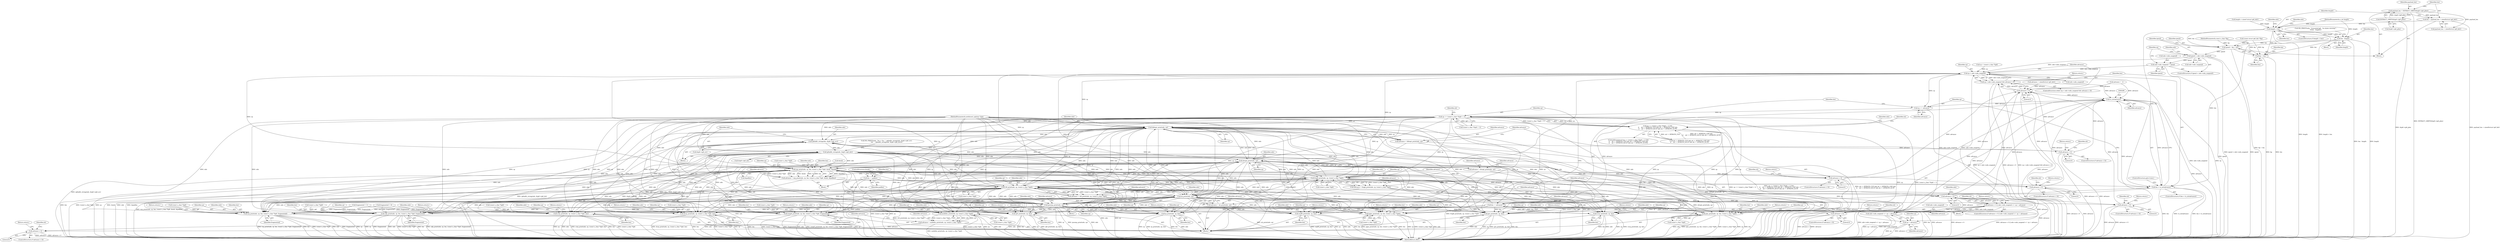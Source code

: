 digraph "0_tcpdump_66df248b49095c261138b5a5e34d341a6bf9ac7f@API" {
"1000173" [label="(Call,len = payload_len + sizeof(struct ip6_hdr))"];
"1000166" [label="(Call,payload_len = EXTRACT_16BITS(&ip6->ip6_plen))"];
"1000168" [label="(Call,EXTRACT_16BITS(&ip6->ip6_plen))"];
"1000180" [label="(Call,length < len)"];
"1000188" [label="(Call,len - length)"];
"1000254" [label="(Call,ipend = bp + len)"];
"1000260" [label="(Call,ipend < ndo->ndo_snapend)"];
"1000265" [label="(Call,ndo->ndo_snapend = ipend)"];
"1000286" [label="(Call,cp < ndo->ndo_snapend)"];
"1000285" [label="(Call,cp < ndo->ndo_snapend && advance > 0)"];
"1000302" [label="(Call,cp += advance)"];
"1000310" [label="(Call,cp == (const u_char *)(ip6 + 1))"];
"1000309" [label="(Call,cp == (const u_char *)(ip6 + 1) &&\n\t\t    nh != IPPROTO_TCP && nh != IPPROTO_UDP &&\n\t\t    nh != IPPROTO_DCCP && nh != IPPROTO_SCTP)"];
"1000357" [label="(Call,hbhopt_print(ndo, cp))"];
"1000339" [label="(Call,ip6addr_string(ndo, &ip6->ip6_src))"];
"1000345" [label="(Call,ip6addr_string(ndo, &ip6->ip6_dst))"];
"1000373" [label="(Call,dstopt_print(ndo, cp))"];
"1000371" [label="(Call,advance = dstopt_print(ndo, cp))"];
"1000377" [label="(Call,advance < 0)"];
"1000291" [label="(Call,advance > 0)"];
"1000298" [label="(Call,(u_int)advance)"];
"1000296" [label="(Call,len < (u_int)advance)"];
"1000305" [label="(Call,len -= advance)"];
"1000459" [label="(Call,sctp_print(ndo, cp, (const u_char *)ip6, len))"];
"1000468" [label="(Call,dccp_print(ndo, cp, (const u_char *)ip6, len))"];
"1000477" [label="(Call,tcp_print(ndo, cp, len, (const u_char *)ip6, fragmented))"];
"1000487" [label="(Call,udp_print(ndo, cp, len, (const u_char *)ip6, fragmented))"];
"1000497" [label="(Call,icmp6_print(ndo, cp, len, (const u_char *)ip6, fragmented))"];
"1000528" [label="(Call,esp_print(ndo, cp, len, (const u_char *)ip6, &enh, &padlen))"];
"1000389" [label="(Call,frag6_print(ndo, cp, (const u_char *)ip6))"];
"1000387" [label="(Call,advance = frag6_print(ndo, cp, (const u_char *)ip6))"];
"1000397" [label="(Call,advance < 0)"];
"1000396" [label="(Call,advance < 0 || ndo->ndo_snapend <= cp + advance)"];
"1000400" [label="(Call,ndo->ndo_snapend <= cp + advance)"];
"1000404" [label="(Call,cp + advance)"];
"1000420" [label="(Call,mobility_print(ndo, cp, (const u_char *)ip6))"];
"1000418" [label="(Call,advance = mobility_print(ndo, cp, (const u_char *)ip6))"];
"1000427" [label="(Call,advance < 0)"];
"1000442" [label="(Call,rt6_print(ndo, cp, (const u_char *)ip6))"];
"1000440" [label="(Call,advance = rt6_print(ndo, cp, (const u_char *)ip6))"];
"1000449" [label="(Call,advance < 0)"];
"1000509" [label="(Call,ah_print(ndo, cp))"];
"1000507" [label="(Call,advance = ah_print(ndo, cp))"];
"1000513" [label="(Call,advance < 0)"];
"1000555" [label="(Call,ipcomp_print(ndo, cp))"];
"1000564" [label="(Call,pim_print(ndo, cp, len, (const u_char *)ip6))"];
"1000573" [label="(Call,ospf6_print(ndo, cp, len))"];
"1000579" [label="(Call,ip6_print(ndo, cp, len))"];
"1000585" [label="(Call,ip_print(ndo, cp, len))"];
"1000591" [label="(Call,pgm_print(ndo, cp, len, (const u_char *)ip6))"];
"1000600" [label="(Call,gre_print(ndo, cp, len))"];
"1000606" [label="(Call,rsvp_print(ndo, cp, len))"];
"1000526" [label="(Call,advance = esp_print(ndo, cp, len, (const u_char *)ip6, &enh, &padlen))"];
"1000540" [label="(Call,advance < 0)"];
"1000549" [label="(Call,len -= padlen)"];
"1000355" [label="(Call,advance = hbhopt_print(ndo, cp))"];
"1000361" [label="(Call,advance < 0)"];
"1000256" [label="(Call,bp + len)"];
"1000376" [label="(ControlStructure,if (advance < 0))"];
"1000574" [label="(Identifier,ndo)"];
"1000474" [label="(Identifier,len)"];
"1000118" [label="(Call,fragmented = 0)"];
"1000527" [label="(Identifier,advance)"];
"1000362" [label="(Identifier,advance)"];
"1000429" [label="(Literal,0)"];
"1000182" [label="(Identifier,len)"];
"1000402" [label="(Identifier,ndo)"];
"1000575" [label="(Identifier,cp)"];
"1000186" [label="(Block,)"];
"1000444" [label="(Identifier,cp)"];
"1000598" [label="(Return,return;)"];
"1000568" [label="(Call,(const u_char *)ip6)"];
"1000556" [label="(Identifier,ndo)"];
"1000539" [label="(ControlStructure,if (advance < 0))"];
"1000478" [label="(Identifier,ndo)"];
"1000168" [label="(Call,EXTRACT_16BITS(&ip6->ip6_plen))"];
"1000295" [label="(ControlStructure,if (len < (u_int)advance))"];
"1000441" [label="(Identifier,advance)"];
"1000338" [label="(Block,)"];
"1000287" [label="(Identifier,cp)"];
"1000395" [label="(ControlStructure,if (advance < 0 || ndo->ndo_snapend <= cp + advance))"];
"1000190" [label="(Identifier,length)"];
"1000581" [label="(Identifier,cp)"];
"1000288" [label="(Call,ndo->ndo_snapend)"];
"1000555" [label="(Call,ipcomp_print(ndo, cp))"];
"1000173" [label="(Call,len = payload_len + sizeof(struct ip6_hdr))"];
"1000532" [label="(Call,(const u_char *)ip6)"];
"1000594" [label="(Identifier,len)"];
"1000269" [label="(Identifier,ipend)"];
"1000449" [label="(Call,advance < 0)"];
"1000345" [label="(Call,ip6addr_string(ndo, &ip6->ip6_dst))"];
"1000267" [label="(Identifier,ndo)"];
"1000443" [label="(Identifier,ndo)"];
"1000586" [label="(Identifier,ndo)"];
"1000592" [label="(Identifier,ndo)"];
"1000545" [label="(Identifier,nh)"];
"1000175" [label="(Call,payload_len + sizeof(struct ip6_hdr))"];
"1000571" [label="(Return,return;)"];
"1000445" [label="(Call,(const u_char *)ip6)"];
"1000355" [label="(Call,advance = hbhopt_print(ndo, cp))"];
"1000469" [label="(Identifier,ndo)"];
"1000488" [label="(Identifier,ndo)"];
"1000588" [label="(Identifier,len)"];
"1000585" [label="(Call,ip_print(ndo, cp, len))"];
"1000513" [label="(Call,advance < 0)"];
"1000363" [label="(Literal,0)"];
"1000301" [label="(ControlStructure,goto trunc;)"];
"1000528" [label="(Call,esp_print(ndo, cp, len, (const u_char *)ip6, &enh, &padlen))"];
"1000602" [label="(Identifier,cp)"];
"1000494" [label="(Identifier,fragmented)"];
"1000504" [label="(Identifier,fragmented)"];
"1000451" [label="(Literal,0)"];
"1000454" [label="(Identifier,nh)"];
"1000440" [label="(Call,advance = rt6_print(ndo, cp, (const u_char *)ip6))"];
"1000468" [label="(Call,dccp_print(ndo, cp, (const u_char *)ip6, len))"];
"1000404" [label="(Call,cp + advance)"];
"1000487" [label="(Call,udp_print(ndo, cp, len, (const u_char *)ip6, fragmented))"];
"1000390" [label="(Identifier,ndo)"];
"1000399" [label="(Literal,0)"];
"1000466" [label="(Return,return;)"];
"1000375" [label="(Identifier,cp)"];
"1000259" [label="(ControlStructure,if (ipend < ndo->ndo_snapend))"];
"1000266" [label="(Call,ndo->ndo_snapend)"];
"1000392" [label="(Call,(const u_char *)ip6)"];
"1000537" [label="(Call,&padlen)"];
"1000500" [label="(Identifier,len)"];
"1000306" [label="(Identifier,len)"];
"1000507" [label="(Call,advance = ah_print(ndo, cp))"];
"1000382" [label="(Identifier,nh)"];
"1000480" [label="(Identifier,len)"];
"1000305" [label="(Call,len -= advance)"];
"1000412" [label="(Call,fragmented = 1)"];
"1000347" [label="(Call,&ip6->ip6_dst)"];
"1000407" [label="(Return,return;)"];
"1000554" [label="(Block,)"];
"1000310" [label="(Call,cp == (const u_char *)(ip6 + 1))"];
"1000559" [label="(Identifier,advance)"];
"1000577" [label="(Return,return;)"];
"1000169" [label="(Call,&ip6->ip6_plen)"];
"1000549" [label="(Call,len -= padlen)"];
"1000510" [label="(Identifier,ndo)"];
"1000470" [label="(Identifier,cp)"];
"1000373" [label="(Call,dstopt_print(ndo, cp))"];
"1000356" [label="(Identifier,advance)"];
"1000485" [label="(Return,return;)"];
"1000501" [label="(Call,(const u_char *)ip6)"];
"1000606" [label="(Call,rsvp_print(ndo, cp, len))"];
"1000371" [label="(Call,advance = dstopt_print(ndo, cp))"];
"1000505" [label="(Return,return;)"];
"1000523" [label="(Block,)"];
"1000405" [label="(Identifier,cp)"];
"1000189" [label="(Identifier,len)"];
"1000419" [label="(Identifier,advance)"];
"1000255" [label="(Identifier,ipend)"];
"1000296" [label="(Call,len < (u_int)advance)"];
"1000591" [label="(Call,pgm_print(ndo, cp, len, (const u_char *)ip6))"];
"1000167" [label="(Identifier,payload_len)"];
"1000459" [label="(Call,sctp_print(ndo, cp, (const u_char *)ip6, len))"];
"1000379" [label="(Literal,0)"];
"1000462" [label="(Call,(const u_char *)ip6)"];
"1000432" [label="(Identifier,nh)"];
"1000179" [label="(ControlStructure,if (length < len))"];
"1000495" [label="(Return,return;)"];
"1000576" [label="(Identifier,len)"];
"1000583" [label="(Return,return;)"];
"1000609" [label="(Identifier,len)"];
"1000183" [label="(Call,ND_PRINT((ndo, \"truncated-ip6 - %u bytes missing!\",\n\t\t\tlen - length)))"];
"1000309" [label="(Call,cp == (const u_char *)(ip6 + 1) &&\n\t\t    nh != IPPROTO_TCP && nh != IPPROTO_UDP &&\n\t\t    nh != IPPROTO_DCCP && nh != IPPROTO_SCTP)"];
"1000312" [label="(Call,(const u_char *)(ip6 + 1))"];
"1000298" [label="(Call,(u_int)advance)"];
"1000600" [label="(Call,gre_print(ndo, cp, len))"];
"1000460" [label="(Identifier,ndo)"];
"1000582" [label="(Identifier,len)"];
"1000552" [label="(ControlStructure,break;)"];
"1000353" [label="(Block,)"];
"1000610" [label="(Return,return;)"];
"1000396" [label="(Call,advance < 0 || ndo->ndo_snapend <= cp + advance)"];
"1000607" [label="(Identifier,ndo)"];
"1000265" [label="(Call,ndo->ndo_snapend = ipend)"];
"1000302" [label="(Call,cp += advance)"];
"1000418" [label="(Call,advance = mobility_print(ndo, cp, (const u_char *)ip6))"];
"1000421" [label="(Identifier,ndo)"];
"1000627" [label="(Return,return;)"];
"1000409" [label="(Identifier,nh)"];
"1000514" [label="(Identifier,advance)"];
"1000131" [label="(Call,length < sizeof (struct ip6_hdr))"];
"1000551" [label="(Identifier,padlen)"];
"1000580" [label="(Identifier,ndo)"];
"1000442" [label="(Call,rt6_print(ndo, cp, (const u_char *)ip6))"];
"1000271" [label="(Identifier,cp)"];
"1000481" [label="(Call,(const u_char *)ip6)"];
"1000185" [label="(Identifier,ndo)"];
"1000333" [label="(Call,ND_PRINT((ndo, \"%s > %s: \", ip6addr_string(ndo, &ip6->ip6_src),\n\t\t\t\t     ip6addr_string(ndo, &ip6->ip6_dst))))"];
"1000461" [label="(Identifier,cp)"];
"1000262" [label="(Call,ndo->ndo_snapend)"];
"1000387" [label="(Call,advance = frag6_print(ndo, cp, (const u_char *)ip6))"];
"1000430" [label="(Return,return;)"];
"1000603" [label="(Identifier,len)"];
"1000357" [label="(Call,hbhopt_print(ndo, cp))"];
"1000304" [label="(Identifier,advance)"];
"1000374" [label="(Identifier,ndo)"];
"1000401" [label="(Call,ndo->ndo_snapend)"];
"1000422" [label="(Identifier,cp)"];
"1000427" [label="(Call,advance < 0)"];
"1000566" [label="(Identifier,cp)"];
"1000109" [label="(Block,)"];
"1000589" [label="(Return,return;)"];
"1000188" [label="(Call,len - length)"];
"1000270" [label="(Call,cp = (const u_char *)ip6)"];
"1000397" [label="(Call,advance < 0)"];
"1000452" [label="(Return,return;)"];
"1000319" [label="(Identifier,nh)"];
"1000508" [label="(Identifier,advance)"];
"1000428" [label="(Identifier,advance)"];
"1000450" [label="(Identifier,advance)"];
"1000541" [label="(Identifier,advance)"];
"1000180" [label="(Call,length < len)"];
"1000378" [label="(Identifier,advance)"];
"1000257" [label="(Identifier,bp)"];
"1000359" [label="(Identifier,cp)"];
"1000587" [label="(Identifier,cp)"];
"1000423" [label="(Call,(const u_char *)ip6)"];
"1000601" [label="(Identifier,ndo)"];
"1000465" [label="(Identifier,len)"];
"1000389" [label="(Call,frag6_print(ndo, cp, (const u_char *)ip6))"];
"1000516" [label="(Return,return;)"];
"1000535" [label="(Call,&enh)"];
"1000346" [label="(Identifier,ndo)"];
"1000364" [label="(Return,return;)"];
"1000335" [label="(Identifier,ndo)"];
"1000542" [label="(Literal,0)"];
"1000498" [label="(Identifier,ndo)"];
"1000275" [label="(Call,advance = sizeof(struct ip6_hdr))"];
"1000526" [label="(Call,advance = esp_print(ndo, cp, len, (const u_char *)ip6, &enh, &padlen))"];
"1000380" [label="(Return,return;)"];
"1000558" [label="(Call,advance = -1)"];
"1000339" [label="(Call,ip6addr_string(ndo, &ip6->ip6_src))"];
"1000291" [label="(Call,advance > 0)"];
"1000497" [label="(Call,icmp6_print(ndo, cp, len, (const u_char *)ip6, fragmented))"];
"1000388" [label="(Identifier,advance)"];
"1000512" [label="(ControlStructure,if (advance < 0))"];
"1000106" [label="(MethodParameterIn,netdissect_options *ndo)"];
"1000550" [label="(Identifier,len)"];
"1000471" [label="(Call,(const u_char *)ip6)"];
"1000406" [label="(Identifier,advance)"];
"1000633" [label="(MethodReturn,RET)"];
"1000260" [label="(Call,ipend < ndo->ndo_snapend)"];
"1000181" [label="(Identifier,length)"];
"1000475" [label="(Return,return;)"];
"1000595" [label="(Call,(const u_char *)ip6)"];
"1000564" [label="(Call,pim_print(ndo, cp, len, (const u_char *)ip6))"];
"1000256" [label="(Call,bp + len)"];
"1000254" [label="(Call,ipend = bp + len)"];
"1000358" [label="(Identifier,ndo)"];
"1000372" [label="(Identifier,advance)"];
"1000293" [label="(Literal,0)"];
"1000573" [label="(Call,ospf6_print(ndo, cp, len))"];
"1000490" [label="(Identifier,len)"];
"1000303" [label="(Identifier,cp)"];
"1000479" [label="(Identifier,cp)"];
"1000166" [label="(Call,payload_len = EXTRACT_16BITS(&ip6->ip6_plen))"];
"1000567" [label="(Identifier,len)"];
"1000530" [label="(Identifier,cp)"];
"1000484" [label="(Identifier,fragmented)"];
"1000258" [label="(Identifier,len)"];
"1000307" [label="(Identifier,advance)"];
"1000352" [label="(Identifier,nh)"];
"1000529" [label="(Identifier,ndo)"];
"1000398" [label="(Identifier,advance)"];
"1000366" [label="(Identifier,nh)"];
"1000579" [label="(Call,ip6_print(ndo, cp, len))"];
"1000420" [label="(Call,mobility_print(ndo, cp, (const u_char *)ip6))"];
"1000284" [label="(ControlStructure,while (cp < ndo->ndo_snapend && advance > 0))"];
"1000518" [label="(Identifier,nh)"];
"1000124" [label="(Call,(const struct ip6_hdr *)bp)"];
"1000511" [label="(Identifier,cp)"];
"1000193" [label="(Identifier,ndo)"];
"1000174" [label="(Identifier,len)"];
"1000308" [label="(ControlStructure,if (cp == (const u_char *)(ip6 + 1) &&\n\t\t    nh != IPPROTO_TCP && nh != IPPROTO_UDP &&\n\t\t    nh != IPPROTO_DCCP && nh != IPPROTO_SCTP))"];
"1000361" [label="(Call,advance < 0)"];
"1000377" [label="(Call,advance < 0)"];
"1000108" [label="(MethodParameterIn,u_int length)"];
"1000499" [label="(Identifier,cp)"];
"1000491" [label="(Call,(const u_char *)ip6)"];
"1000509" [label="(Call,ah_print(ndo, cp))"];
"1000341" [label="(Call,&ip6->ip6_src)"];
"1000515" [label="(Literal,0)"];
"1000292" [label="(Identifier,advance)"];
"1000340" [label="(Identifier,ndo)"];
"1000531" [label="(Identifier,len)"];
"1000391" [label="(Identifier,cp)"];
"1000557" [label="(Identifier,cp)"];
"1000543" [label="(Return,return;)"];
"1000593" [label="(Identifier,cp)"];
"1000604" [label="(Return,return;)"];
"1000540" [label="(Call,advance < 0)"];
"1000317" [label="(Call,nh != IPPROTO_TCP && nh != IPPROTO_UDP &&\n\t\t    nh != IPPROTO_DCCP && nh != IPPROTO_SCTP)"];
"1000107" [label="(MethodParameterIn,const u_char *bp)"];
"1000261" [label="(Identifier,ipend)"];
"1000286" [label="(Call,cp < ndo->ndo_snapend)"];
"1000565" [label="(Identifier,ndo)"];
"1000360" [label="(ControlStructure,if (advance < 0))"];
"1000285" [label="(Call,cp < ndo->ndo_snapend && advance > 0)"];
"1000300" [label="(Identifier,advance)"];
"1000426" [label="(ControlStructure,if (advance < 0))"];
"1000448" [label="(ControlStructure,if (advance < 0))"];
"1000294" [label="(Block,)"];
"1000477" [label="(Call,tcp_print(ndo, cp, len, (const u_char *)ip6, fragmented))"];
"1000608" [label="(Identifier,cp)"];
"1000311" [label="(Identifier,cp)"];
"1000297" [label="(Identifier,len)"];
"1000489" [label="(Identifier,cp)"];
"1000400" [label="(Call,ndo->ndo_snapend <= cp + advance)"];
"1000173" -> "1000109"  [label="AST: "];
"1000173" -> "1000175"  [label="CFG: "];
"1000174" -> "1000173"  [label="AST: "];
"1000175" -> "1000173"  [label="AST: "];
"1000181" -> "1000173"  [label="CFG: "];
"1000173" -> "1000633"  [label="DDG: payload_len + sizeof(struct ip6_hdr)"];
"1000166" -> "1000173"  [label="DDG: payload_len"];
"1000173" -> "1000180"  [label="DDG: len"];
"1000166" -> "1000109"  [label="AST: "];
"1000166" -> "1000168"  [label="CFG: "];
"1000167" -> "1000166"  [label="AST: "];
"1000168" -> "1000166"  [label="AST: "];
"1000174" -> "1000166"  [label="CFG: "];
"1000166" -> "1000633"  [label="DDG: EXTRACT_16BITS(&ip6->ip6_plen)"];
"1000168" -> "1000166"  [label="DDG: &ip6->ip6_plen"];
"1000166" -> "1000175"  [label="DDG: payload_len"];
"1000168" -> "1000169"  [label="CFG: "];
"1000169" -> "1000168"  [label="AST: "];
"1000168" -> "1000633"  [label="DDG: &ip6->ip6_plen"];
"1000180" -> "1000179"  [label="AST: "];
"1000180" -> "1000182"  [label="CFG: "];
"1000181" -> "1000180"  [label="AST: "];
"1000182" -> "1000180"  [label="AST: "];
"1000185" -> "1000180"  [label="CFG: "];
"1000193" -> "1000180"  [label="CFG: "];
"1000180" -> "1000633"  [label="DDG: length"];
"1000180" -> "1000633"  [label="DDG: length < len"];
"1000131" -> "1000180"  [label="DDG: length"];
"1000108" -> "1000180"  [label="DDG: length"];
"1000180" -> "1000188"  [label="DDG: len"];
"1000180" -> "1000188"  [label="DDG: length"];
"1000180" -> "1000254"  [label="DDG: len"];
"1000180" -> "1000256"  [label="DDG: len"];
"1000180" -> "1000296"  [label="DDG: len"];
"1000188" -> "1000186"  [label="AST: "];
"1000188" -> "1000190"  [label="CFG: "];
"1000189" -> "1000188"  [label="AST: "];
"1000190" -> "1000188"  [label="AST: "];
"1000183" -> "1000188"  [label="CFG: "];
"1000188" -> "1000633"  [label="DDG: len - length"];
"1000188" -> "1000633"  [label="DDG: length"];
"1000108" -> "1000188"  [label="DDG: length"];
"1000188" -> "1000254"  [label="DDG: len"];
"1000188" -> "1000256"  [label="DDG: len"];
"1000188" -> "1000296"  [label="DDG: len"];
"1000254" -> "1000109"  [label="AST: "];
"1000254" -> "1000256"  [label="CFG: "];
"1000255" -> "1000254"  [label="AST: "];
"1000256" -> "1000254"  [label="AST: "];
"1000261" -> "1000254"  [label="CFG: "];
"1000254" -> "1000633"  [label="DDG: bp + len"];
"1000124" -> "1000254"  [label="DDG: bp"];
"1000107" -> "1000254"  [label="DDG: bp"];
"1000254" -> "1000260"  [label="DDG: ipend"];
"1000260" -> "1000259"  [label="AST: "];
"1000260" -> "1000262"  [label="CFG: "];
"1000261" -> "1000260"  [label="AST: "];
"1000262" -> "1000260"  [label="AST: "];
"1000267" -> "1000260"  [label="CFG: "];
"1000271" -> "1000260"  [label="CFG: "];
"1000260" -> "1000633"  [label="DDG: ipend < ndo->ndo_snapend"];
"1000260" -> "1000633"  [label="DDG: ipend"];
"1000260" -> "1000265"  [label="DDG: ipend"];
"1000260" -> "1000286"  [label="DDG: ndo->ndo_snapend"];
"1000265" -> "1000259"  [label="AST: "];
"1000265" -> "1000269"  [label="CFG: "];
"1000266" -> "1000265"  [label="AST: "];
"1000269" -> "1000265"  [label="AST: "];
"1000271" -> "1000265"  [label="CFG: "];
"1000265" -> "1000633"  [label="DDG: ipend"];
"1000265" -> "1000286"  [label="DDG: ndo->ndo_snapend"];
"1000286" -> "1000285"  [label="AST: "];
"1000286" -> "1000288"  [label="CFG: "];
"1000287" -> "1000286"  [label="AST: "];
"1000288" -> "1000286"  [label="AST: "];
"1000292" -> "1000286"  [label="CFG: "];
"1000285" -> "1000286"  [label="CFG: "];
"1000286" -> "1000633"  [label="DDG: cp"];
"1000286" -> "1000633"  [label="DDG: ndo->ndo_snapend"];
"1000286" -> "1000285"  [label="DDG: cp"];
"1000286" -> "1000285"  [label="DDG: ndo->ndo_snapend"];
"1000373" -> "1000286"  [label="DDG: cp"];
"1000555" -> "1000286"  [label="DDG: cp"];
"1000509" -> "1000286"  [label="DDG: cp"];
"1000528" -> "1000286"  [label="DDG: cp"];
"1000389" -> "1000286"  [label="DDG: cp"];
"1000270" -> "1000286"  [label="DDG: cp"];
"1000442" -> "1000286"  [label="DDG: cp"];
"1000357" -> "1000286"  [label="DDG: cp"];
"1000400" -> "1000286"  [label="DDG: ndo->ndo_snapend"];
"1000286" -> "1000302"  [label="DDG: cp"];
"1000286" -> "1000400"  [label="DDG: ndo->ndo_snapend"];
"1000285" -> "1000284"  [label="AST: "];
"1000285" -> "1000291"  [label="CFG: "];
"1000291" -> "1000285"  [label="AST: "];
"1000297" -> "1000285"  [label="CFG: "];
"1000627" -> "1000285"  [label="CFG: "];
"1000285" -> "1000633"  [label="DDG: cp < ndo->ndo_snapend"];
"1000285" -> "1000633"  [label="DDG: advance > 0"];
"1000285" -> "1000633"  [label="DDG: cp < ndo->ndo_snapend && advance > 0"];
"1000291" -> "1000285"  [label="DDG: advance"];
"1000291" -> "1000285"  [label="DDG: 0"];
"1000302" -> "1000294"  [label="AST: "];
"1000302" -> "1000304"  [label="CFG: "];
"1000303" -> "1000302"  [label="AST: "];
"1000304" -> "1000302"  [label="AST: "];
"1000306" -> "1000302"  [label="CFG: "];
"1000298" -> "1000302"  [label="DDG: advance"];
"1000302" -> "1000310"  [label="DDG: cp"];
"1000310" -> "1000309"  [label="AST: "];
"1000310" -> "1000312"  [label="CFG: "];
"1000311" -> "1000310"  [label="AST: "];
"1000312" -> "1000310"  [label="AST: "];
"1000319" -> "1000310"  [label="CFG: "];
"1000309" -> "1000310"  [label="CFG: "];
"1000310" -> "1000633"  [label="DDG: (const u_char *)(ip6 + 1)"];
"1000310" -> "1000633"  [label="DDG: cp"];
"1000310" -> "1000309"  [label="DDG: cp"];
"1000310" -> "1000309"  [label="DDG: (const u_char *)(ip6 + 1)"];
"1000312" -> "1000310"  [label="DDG: ip6 + 1"];
"1000310" -> "1000357"  [label="DDG: cp"];
"1000310" -> "1000373"  [label="DDG: cp"];
"1000310" -> "1000389"  [label="DDG: cp"];
"1000310" -> "1000420"  [label="DDG: cp"];
"1000310" -> "1000442"  [label="DDG: cp"];
"1000310" -> "1000459"  [label="DDG: cp"];
"1000310" -> "1000468"  [label="DDG: cp"];
"1000310" -> "1000477"  [label="DDG: cp"];
"1000310" -> "1000487"  [label="DDG: cp"];
"1000310" -> "1000497"  [label="DDG: cp"];
"1000310" -> "1000509"  [label="DDG: cp"];
"1000310" -> "1000528"  [label="DDG: cp"];
"1000310" -> "1000555"  [label="DDG: cp"];
"1000310" -> "1000564"  [label="DDG: cp"];
"1000310" -> "1000573"  [label="DDG: cp"];
"1000310" -> "1000579"  [label="DDG: cp"];
"1000310" -> "1000585"  [label="DDG: cp"];
"1000310" -> "1000591"  [label="DDG: cp"];
"1000310" -> "1000600"  [label="DDG: cp"];
"1000310" -> "1000606"  [label="DDG: cp"];
"1000309" -> "1000308"  [label="AST: "];
"1000309" -> "1000317"  [label="CFG: "];
"1000317" -> "1000309"  [label="AST: "];
"1000335" -> "1000309"  [label="CFG: "];
"1000352" -> "1000309"  [label="CFG: "];
"1000309" -> "1000633"  [label="DDG: cp == (const u_char *)(ip6 + 1)"];
"1000309" -> "1000633"  [label="DDG: cp == (const u_char *)(ip6 + 1) &&\n\t\t    nh != IPPROTO_TCP && nh != IPPROTO_UDP &&\n\t\t    nh != IPPROTO_DCCP && nh != IPPROTO_SCTP"];
"1000309" -> "1000633"  [label="DDG: nh != IPPROTO_TCP && nh != IPPROTO_UDP &&\n\t\t    nh != IPPROTO_DCCP && nh != IPPROTO_SCTP"];
"1000317" -> "1000309"  [label="DDG: nh != IPPROTO_TCP"];
"1000317" -> "1000309"  [label="DDG: nh != IPPROTO_UDP &&\n\t\t    nh != IPPROTO_DCCP && nh != IPPROTO_SCTP"];
"1000357" -> "1000355"  [label="AST: "];
"1000357" -> "1000359"  [label="CFG: "];
"1000358" -> "1000357"  [label="AST: "];
"1000359" -> "1000357"  [label="AST: "];
"1000355" -> "1000357"  [label="CFG: "];
"1000357" -> "1000633"  [label="DDG: ndo"];
"1000357" -> "1000633"  [label="DDG: cp"];
"1000357" -> "1000339"  [label="DDG: ndo"];
"1000357" -> "1000355"  [label="DDG: ndo"];
"1000357" -> "1000355"  [label="DDG: cp"];
"1000442" -> "1000357"  [label="DDG: ndo"];
"1000555" -> "1000357"  [label="DDG: ndo"];
"1000528" -> "1000357"  [label="DDG: ndo"];
"1000389" -> "1000357"  [label="DDG: ndo"];
"1000373" -> "1000357"  [label="DDG: ndo"];
"1000345" -> "1000357"  [label="DDG: ndo"];
"1000509" -> "1000357"  [label="DDG: ndo"];
"1000106" -> "1000357"  [label="DDG: ndo"];
"1000357" -> "1000373"  [label="DDG: ndo"];
"1000357" -> "1000389"  [label="DDG: ndo"];
"1000357" -> "1000420"  [label="DDG: ndo"];
"1000357" -> "1000442"  [label="DDG: ndo"];
"1000357" -> "1000459"  [label="DDG: ndo"];
"1000357" -> "1000468"  [label="DDG: ndo"];
"1000357" -> "1000477"  [label="DDG: ndo"];
"1000357" -> "1000487"  [label="DDG: ndo"];
"1000357" -> "1000497"  [label="DDG: ndo"];
"1000357" -> "1000509"  [label="DDG: ndo"];
"1000357" -> "1000528"  [label="DDG: ndo"];
"1000357" -> "1000555"  [label="DDG: ndo"];
"1000357" -> "1000564"  [label="DDG: ndo"];
"1000357" -> "1000573"  [label="DDG: ndo"];
"1000357" -> "1000579"  [label="DDG: ndo"];
"1000357" -> "1000585"  [label="DDG: ndo"];
"1000357" -> "1000591"  [label="DDG: ndo"];
"1000357" -> "1000600"  [label="DDG: ndo"];
"1000357" -> "1000606"  [label="DDG: ndo"];
"1000339" -> "1000338"  [label="AST: "];
"1000339" -> "1000341"  [label="CFG: "];
"1000340" -> "1000339"  [label="AST: "];
"1000341" -> "1000339"  [label="AST: "];
"1000346" -> "1000339"  [label="CFG: "];
"1000339" -> "1000633"  [label="DDG: ip6addr_string(ndo, &ip6->ip6_src)"];
"1000339" -> "1000633"  [label="DDG: &ip6->ip6_src"];
"1000442" -> "1000339"  [label="DDG: ndo"];
"1000555" -> "1000339"  [label="DDG: ndo"];
"1000528" -> "1000339"  [label="DDG: ndo"];
"1000389" -> "1000339"  [label="DDG: ndo"];
"1000509" -> "1000339"  [label="DDG: ndo"];
"1000373" -> "1000339"  [label="DDG: ndo"];
"1000106" -> "1000339"  [label="DDG: ndo"];
"1000339" -> "1000345"  [label="DDG: ndo"];
"1000345" -> "1000338"  [label="AST: "];
"1000345" -> "1000347"  [label="CFG: "];
"1000346" -> "1000345"  [label="AST: "];
"1000347" -> "1000345"  [label="AST: "];
"1000333" -> "1000345"  [label="CFG: "];
"1000345" -> "1000633"  [label="DDG: &ip6->ip6_dst"];
"1000345" -> "1000633"  [label="DDG: ndo"];
"1000345" -> "1000633"  [label="DDG: ip6addr_string(ndo, &ip6->ip6_dst)"];
"1000106" -> "1000345"  [label="DDG: ndo"];
"1000345" -> "1000373"  [label="DDG: ndo"];
"1000345" -> "1000389"  [label="DDG: ndo"];
"1000345" -> "1000420"  [label="DDG: ndo"];
"1000345" -> "1000442"  [label="DDG: ndo"];
"1000345" -> "1000459"  [label="DDG: ndo"];
"1000345" -> "1000468"  [label="DDG: ndo"];
"1000345" -> "1000477"  [label="DDG: ndo"];
"1000345" -> "1000487"  [label="DDG: ndo"];
"1000345" -> "1000497"  [label="DDG: ndo"];
"1000345" -> "1000509"  [label="DDG: ndo"];
"1000345" -> "1000528"  [label="DDG: ndo"];
"1000345" -> "1000555"  [label="DDG: ndo"];
"1000345" -> "1000564"  [label="DDG: ndo"];
"1000345" -> "1000573"  [label="DDG: ndo"];
"1000345" -> "1000579"  [label="DDG: ndo"];
"1000345" -> "1000585"  [label="DDG: ndo"];
"1000345" -> "1000591"  [label="DDG: ndo"];
"1000345" -> "1000600"  [label="DDG: ndo"];
"1000345" -> "1000606"  [label="DDG: ndo"];
"1000373" -> "1000371"  [label="AST: "];
"1000373" -> "1000375"  [label="CFG: "];
"1000374" -> "1000373"  [label="AST: "];
"1000375" -> "1000373"  [label="AST: "];
"1000371" -> "1000373"  [label="CFG: "];
"1000373" -> "1000633"  [label="DDG: cp"];
"1000373" -> "1000633"  [label="DDG: ndo"];
"1000373" -> "1000371"  [label="DDG: ndo"];
"1000373" -> "1000371"  [label="DDG: cp"];
"1000442" -> "1000373"  [label="DDG: ndo"];
"1000555" -> "1000373"  [label="DDG: ndo"];
"1000528" -> "1000373"  [label="DDG: ndo"];
"1000389" -> "1000373"  [label="DDG: ndo"];
"1000509" -> "1000373"  [label="DDG: ndo"];
"1000106" -> "1000373"  [label="DDG: ndo"];
"1000373" -> "1000389"  [label="DDG: ndo"];
"1000373" -> "1000420"  [label="DDG: ndo"];
"1000373" -> "1000442"  [label="DDG: ndo"];
"1000373" -> "1000459"  [label="DDG: ndo"];
"1000373" -> "1000468"  [label="DDG: ndo"];
"1000373" -> "1000477"  [label="DDG: ndo"];
"1000373" -> "1000487"  [label="DDG: ndo"];
"1000373" -> "1000497"  [label="DDG: ndo"];
"1000373" -> "1000509"  [label="DDG: ndo"];
"1000373" -> "1000528"  [label="DDG: ndo"];
"1000373" -> "1000555"  [label="DDG: ndo"];
"1000373" -> "1000564"  [label="DDG: ndo"];
"1000373" -> "1000573"  [label="DDG: ndo"];
"1000373" -> "1000579"  [label="DDG: ndo"];
"1000373" -> "1000585"  [label="DDG: ndo"];
"1000373" -> "1000591"  [label="DDG: ndo"];
"1000373" -> "1000600"  [label="DDG: ndo"];
"1000373" -> "1000606"  [label="DDG: ndo"];
"1000371" -> "1000353"  [label="AST: "];
"1000372" -> "1000371"  [label="AST: "];
"1000378" -> "1000371"  [label="CFG: "];
"1000371" -> "1000633"  [label="DDG: dstopt_print(ndo, cp)"];
"1000371" -> "1000377"  [label="DDG: advance"];
"1000377" -> "1000376"  [label="AST: "];
"1000377" -> "1000379"  [label="CFG: "];
"1000378" -> "1000377"  [label="AST: "];
"1000379" -> "1000377"  [label="AST: "];
"1000380" -> "1000377"  [label="CFG: "];
"1000382" -> "1000377"  [label="CFG: "];
"1000377" -> "1000633"  [label="DDG: advance < 0"];
"1000377" -> "1000633"  [label="DDG: advance"];
"1000377" -> "1000291"  [label="DDG: advance"];
"1000377" -> "1000298"  [label="DDG: advance"];
"1000291" -> "1000293"  [label="CFG: "];
"1000292" -> "1000291"  [label="AST: "];
"1000293" -> "1000291"  [label="AST: "];
"1000291" -> "1000633"  [label="DDG: advance"];
"1000397" -> "1000291"  [label="DDG: advance"];
"1000513" -> "1000291"  [label="DDG: advance"];
"1000449" -> "1000291"  [label="DDG: advance"];
"1000558" -> "1000291"  [label="DDG: advance"];
"1000275" -> "1000291"  [label="DDG: advance"];
"1000540" -> "1000291"  [label="DDG: advance"];
"1000361" -> "1000291"  [label="DDG: advance"];
"1000291" -> "1000298"  [label="DDG: advance"];
"1000298" -> "1000296"  [label="AST: "];
"1000298" -> "1000300"  [label="CFG: "];
"1000299" -> "1000298"  [label="AST: "];
"1000300" -> "1000298"  [label="AST: "];
"1000296" -> "1000298"  [label="CFG: "];
"1000298" -> "1000633"  [label="DDG: advance"];
"1000298" -> "1000296"  [label="DDG: advance"];
"1000397" -> "1000298"  [label="DDG: advance"];
"1000513" -> "1000298"  [label="DDG: advance"];
"1000449" -> "1000298"  [label="DDG: advance"];
"1000558" -> "1000298"  [label="DDG: advance"];
"1000275" -> "1000298"  [label="DDG: advance"];
"1000540" -> "1000298"  [label="DDG: advance"];
"1000361" -> "1000298"  [label="DDG: advance"];
"1000298" -> "1000305"  [label="DDG: advance"];
"1000296" -> "1000295"  [label="AST: "];
"1000297" -> "1000296"  [label="AST: "];
"1000301" -> "1000296"  [label="CFG: "];
"1000303" -> "1000296"  [label="CFG: "];
"1000296" -> "1000633"  [label="DDG: (u_int)advance"];
"1000296" -> "1000633"  [label="DDG: len < (u_int)advance"];
"1000296" -> "1000633"  [label="DDG: len"];
"1000549" -> "1000296"  [label="DDG: len"];
"1000305" -> "1000296"  [label="DDG: len"];
"1000296" -> "1000305"  [label="DDG: len"];
"1000305" -> "1000294"  [label="AST: "];
"1000305" -> "1000307"  [label="CFG: "];
"1000306" -> "1000305"  [label="AST: "];
"1000307" -> "1000305"  [label="AST: "];
"1000311" -> "1000305"  [label="CFG: "];
"1000305" -> "1000633"  [label="DDG: advance"];
"1000305" -> "1000633"  [label="DDG: len"];
"1000305" -> "1000459"  [label="DDG: len"];
"1000305" -> "1000468"  [label="DDG: len"];
"1000305" -> "1000477"  [label="DDG: len"];
"1000305" -> "1000487"  [label="DDG: len"];
"1000305" -> "1000497"  [label="DDG: len"];
"1000305" -> "1000528"  [label="DDG: len"];
"1000305" -> "1000564"  [label="DDG: len"];
"1000305" -> "1000573"  [label="DDG: len"];
"1000305" -> "1000579"  [label="DDG: len"];
"1000305" -> "1000585"  [label="DDG: len"];
"1000305" -> "1000591"  [label="DDG: len"];
"1000305" -> "1000600"  [label="DDG: len"];
"1000305" -> "1000606"  [label="DDG: len"];
"1000459" -> "1000353"  [label="AST: "];
"1000459" -> "1000465"  [label="CFG: "];
"1000460" -> "1000459"  [label="AST: "];
"1000461" -> "1000459"  [label="AST: "];
"1000462" -> "1000459"  [label="AST: "];
"1000465" -> "1000459"  [label="AST: "];
"1000466" -> "1000459"  [label="CFG: "];
"1000459" -> "1000633"  [label="DDG: cp"];
"1000459" -> "1000633"  [label="DDG: ndo"];
"1000459" -> "1000633"  [label="DDG: sctp_print(ndo, cp, (const u_char *)ip6, len)"];
"1000459" -> "1000633"  [label="DDG: len"];
"1000459" -> "1000633"  [label="DDG: (const u_char *)ip6"];
"1000442" -> "1000459"  [label="DDG: ndo"];
"1000555" -> "1000459"  [label="DDG: ndo"];
"1000528" -> "1000459"  [label="DDG: ndo"];
"1000389" -> "1000459"  [label="DDG: ndo"];
"1000509" -> "1000459"  [label="DDG: ndo"];
"1000106" -> "1000459"  [label="DDG: ndo"];
"1000462" -> "1000459"  [label="DDG: ip6"];
"1000468" -> "1000353"  [label="AST: "];
"1000468" -> "1000474"  [label="CFG: "];
"1000469" -> "1000468"  [label="AST: "];
"1000470" -> "1000468"  [label="AST: "];
"1000471" -> "1000468"  [label="AST: "];
"1000474" -> "1000468"  [label="AST: "];
"1000475" -> "1000468"  [label="CFG: "];
"1000468" -> "1000633"  [label="DDG: dccp_print(ndo, cp, (const u_char *)ip6, len)"];
"1000468" -> "1000633"  [label="DDG: len"];
"1000468" -> "1000633"  [label="DDG: ndo"];
"1000468" -> "1000633"  [label="DDG: (const u_char *)ip6"];
"1000468" -> "1000633"  [label="DDG: cp"];
"1000442" -> "1000468"  [label="DDG: ndo"];
"1000555" -> "1000468"  [label="DDG: ndo"];
"1000528" -> "1000468"  [label="DDG: ndo"];
"1000389" -> "1000468"  [label="DDG: ndo"];
"1000509" -> "1000468"  [label="DDG: ndo"];
"1000106" -> "1000468"  [label="DDG: ndo"];
"1000471" -> "1000468"  [label="DDG: ip6"];
"1000477" -> "1000353"  [label="AST: "];
"1000477" -> "1000484"  [label="CFG: "];
"1000478" -> "1000477"  [label="AST: "];
"1000479" -> "1000477"  [label="AST: "];
"1000480" -> "1000477"  [label="AST: "];
"1000481" -> "1000477"  [label="AST: "];
"1000484" -> "1000477"  [label="AST: "];
"1000485" -> "1000477"  [label="CFG: "];
"1000477" -> "1000633"  [label="DDG: cp"];
"1000477" -> "1000633"  [label="DDG: tcp_print(ndo, cp, len, (const u_char *)ip6, fragmented)"];
"1000477" -> "1000633"  [label="DDG: len"];
"1000477" -> "1000633"  [label="DDG: (const u_char *)ip6"];
"1000477" -> "1000633"  [label="DDG: ndo"];
"1000477" -> "1000633"  [label="DDG: fragmented"];
"1000442" -> "1000477"  [label="DDG: ndo"];
"1000555" -> "1000477"  [label="DDG: ndo"];
"1000528" -> "1000477"  [label="DDG: ndo"];
"1000389" -> "1000477"  [label="DDG: ndo"];
"1000509" -> "1000477"  [label="DDG: ndo"];
"1000106" -> "1000477"  [label="DDG: ndo"];
"1000481" -> "1000477"  [label="DDG: ip6"];
"1000412" -> "1000477"  [label="DDG: fragmented"];
"1000118" -> "1000477"  [label="DDG: fragmented"];
"1000487" -> "1000353"  [label="AST: "];
"1000487" -> "1000494"  [label="CFG: "];
"1000488" -> "1000487"  [label="AST: "];
"1000489" -> "1000487"  [label="AST: "];
"1000490" -> "1000487"  [label="AST: "];
"1000491" -> "1000487"  [label="AST: "];
"1000494" -> "1000487"  [label="AST: "];
"1000495" -> "1000487"  [label="CFG: "];
"1000487" -> "1000633"  [label="DDG: cp"];
"1000487" -> "1000633"  [label="DDG: fragmented"];
"1000487" -> "1000633"  [label="DDG: ndo"];
"1000487" -> "1000633"  [label="DDG: (const u_char *)ip6"];
"1000487" -> "1000633"  [label="DDG: len"];
"1000487" -> "1000633"  [label="DDG: udp_print(ndo, cp, len, (const u_char *)ip6, fragmented)"];
"1000442" -> "1000487"  [label="DDG: ndo"];
"1000555" -> "1000487"  [label="DDG: ndo"];
"1000528" -> "1000487"  [label="DDG: ndo"];
"1000389" -> "1000487"  [label="DDG: ndo"];
"1000509" -> "1000487"  [label="DDG: ndo"];
"1000106" -> "1000487"  [label="DDG: ndo"];
"1000491" -> "1000487"  [label="DDG: ip6"];
"1000412" -> "1000487"  [label="DDG: fragmented"];
"1000118" -> "1000487"  [label="DDG: fragmented"];
"1000497" -> "1000353"  [label="AST: "];
"1000497" -> "1000504"  [label="CFG: "];
"1000498" -> "1000497"  [label="AST: "];
"1000499" -> "1000497"  [label="AST: "];
"1000500" -> "1000497"  [label="AST: "];
"1000501" -> "1000497"  [label="AST: "];
"1000504" -> "1000497"  [label="AST: "];
"1000505" -> "1000497"  [label="CFG: "];
"1000497" -> "1000633"  [label="DDG: ndo"];
"1000497" -> "1000633"  [label="DDG: icmp6_print(ndo, cp, len, (const u_char *)ip6, fragmented)"];
"1000497" -> "1000633"  [label="DDG: cp"];
"1000497" -> "1000633"  [label="DDG: len"];
"1000497" -> "1000633"  [label="DDG: (const u_char *)ip6"];
"1000497" -> "1000633"  [label="DDG: fragmented"];
"1000442" -> "1000497"  [label="DDG: ndo"];
"1000555" -> "1000497"  [label="DDG: ndo"];
"1000528" -> "1000497"  [label="DDG: ndo"];
"1000389" -> "1000497"  [label="DDG: ndo"];
"1000509" -> "1000497"  [label="DDG: ndo"];
"1000106" -> "1000497"  [label="DDG: ndo"];
"1000501" -> "1000497"  [label="DDG: ip6"];
"1000412" -> "1000497"  [label="DDG: fragmented"];
"1000118" -> "1000497"  [label="DDG: fragmented"];
"1000528" -> "1000526"  [label="AST: "];
"1000528" -> "1000537"  [label="CFG: "];
"1000529" -> "1000528"  [label="AST: "];
"1000530" -> "1000528"  [label="AST: "];
"1000531" -> "1000528"  [label="AST: "];
"1000532" -> "1000528"  [label="AST: "];
"1000535" -> "1000528"  [label="AST: "];
"1000537" -> "1000528"  [label="AST: "];
"1000526" -> "1000528"  [label="CFG: "];
"1000528" -> "1000633"  [label="DDG: len"];
"1000528" -> "1000633"  [label="DDG: cp"];
"1000528" -> "1000633"  [label="DDG: ndo"];
"1000528" -> "1000633"  [label="DDG: &enh"];
"1000528" -> "1000633"  [label="DDG: (const u_char *)ip6"];
"1000528" -> "1000633"  [label="DDG: &padlen"];
"1000528" -> "1000389"  [label="DDG: ndo"];
"1000528" -> "1000420"  [label="DDG: ndo"];
"1000528" -> "1000442"  [label="DDG: ndo"];
"1000528" -> "1000509"  [label="DDG: ndo"];
"1000528" -> "1000526"  [label="DDG: &padlen"];
"1000528" -> "1000526"  [label="DDG: (const u_char *)ip6"];
"1000528" -> "1000526"  [label="DDG: ndo"];
"1000528" -> "1000526"  [label="DDG: &enh"];
"1000528" -> "1000526"  [label="DDG: cp"];
"1000528" -> "1000526"  [label="DDG: len"];
"1000442" -> "1000528"  [label="DDG: ndo"];
"1000555" -> "1000528"  [label="DDG: ndo"];
"1000389" -> "1000528"  [label="DDG: ndo"];
"1000509" -> "1000528"  [label="DDG: ndo"];
"1000106" -> "1000528"  [label="DDG: ndo"];
"1000532" -> "1000528"  [label="DDG: ip6"];
"1000528" -> "1000549"  [label="DDG: len"];
"1000528" -> "1000555"  [label="DDG: ndo"];
"1000528" -> "1000564"  [label="DDG: ndo"];
"1000528" -> "1000573"  [label="DDG: ndo"];
"1000528" -> "1000579"  [label="DDG: ndo"];
"1000528" -> "1000585"  [label="DDG: ndo"];
"1000528" -> "1000591"  [label="DDG: ndo"];
"1000528" -> "1000600"  [label="DDG: ndo"];
"1000528" -> "1000606"  [label="DDG: ndo"];
"1000389" -> "1000387"  [label="AST: "];
"1000389" -> "1000392"  [label="CFG: "];
"1000390" -> "1000389"  [label="AST: "];
"1000391" -> "1000389"  [label="AST: "];
"1000392" -> "1000389"  [label="AST: "];
"1000387" -> "1000389"  [label="CFG: "];
"1000389" -> "1000633"  [label="DDG: (const u_char *)ip6"];
"1000389" -> "1000633"  [label="DDG: ndo"];
"1000389" -> "1000633"  [label="DDG: cp"];
"1000389" -> "1000387"  [label="DDG: ndo"];
"1000389" -> "1000387"  [label="DDG: cp"];
"1000389" -> "1000387"  [label="DDG: (const u_char *)ip6"];
"1000442" -> "1000389"  [label="DDG: ndo"];
"1000555" -> "1000389"  [label="DDG: ndo"];
"1000509" -> "1000389"  [label="DDG: ndo"];
"1000106" -> "1000389"  [label="DDG: ndo"];
"1000392" -> "1000389"  [label="DDG: ip6"];
"1000389" -> "1000400"  [label="DDG: cp"];
"1000389" -> "1000404"  [label="DDG: cp"];
"1000389" -> "1000420"  [label="DDG: ndo"];
"1000389" -> "1000442"  [label="DDG: ndo"];
"1000389" -> "1000509"  [label="DDG: ndo"];
"1000389" -> "1000555"  [label="DDG: ndo"];
"1000389" -> "1000564"  [label="DDG: ndo"];
"1000389" -> "1000573"  [label="DDG: ndo"];
"1000389" -> "1000579"  [label="DDG: ndo"];
"1000389" -> "1000585"  [label="DDG: ndo"];
"1000389" -> "1000591"  [label="DDG: ndo"];
"1000389" -> "1000600"  [label="DDG: ndo"];
"1000389" -> "1000606"  [label="DDG: ndo"];
"1000387" -> "1000353"  [label="AST: "];
"1000388" -> "1000387"  [label="AST: "];
"1000398" -> "1000387"  [label="CFG: "];
"1000387" -> "1000633"  [label="DDG: frag6_print(ndo, cp, (const u_char *)ip6)"];
"1000387" -> "1000397"  [label="DDG: advance"];
"1000397" -> "1000396"  [label="AST: "];
"1000397" -> "1000399"  [label="CFG: "];
"1000398" -> "1000397"  [label="AST: "];
"1000399" -> "1000397"  [label="AST: "];
"1000402" -> "1000397"  [label="CFG: "];
"1000396" -> "1000397"  [label="CFG: "];
"1000397" -> "1000633"  [label="DDG: advance"];
"1000397" -> "1000396"  [label="DDG: advance"];
"1000397" -> "1000396"  [label="DDG: 0"];
"1000397" -> "1000400"  [label="DDG: advance"];
"1000397" -> "1000404"  [label="DDG: advance"];
"1000396" -> "1000395"  [label="AST: "];
"1000396" -> "1000400"  [label="CFG: "];
"1000400" -> "1000396"  [label="AST: "];
"1000407" -> "1000396"  [label="CFG: "];
"1000409" -> "1000396"  [label="CFG: "];
"1000396" -> "1000633"  [label="DDG: advance < 0 || ndo->ndo_snapend <= cp + advance"];
"1000396" -> "1000633"  [label="DDG: advance < 0"];
"1000396" -> "1000633"  [label="DDG: ndo->ndo_snapend <= cp + advance"];
"1000400" -> "1000396"  [label="DDG: ndo->ndo_snapend"];
"1000400" -> "1000396"  [label="DDG: cp + advance"];
"1000400" -> "1000404"  [label="CFG: "];
"1000401" -> "1000400"  [label="AST: "];
"1000404" -> "1000400"  [label="AST: "];
"1000400" -> "1000633"  [label="DDG: ndo->ndo_snapend"];
"1000400" -> "1000633"  [label="DDG: cp + advance"];
"1000404" -> "1000406"  [label="CFG: "];
"1000405" -> "1000404"  [label="AST: "];
"1000406" -> "1000404"  [label="AST: "];
"1000404" -> "1000633"  [label="DDG: cp"];
"1000404" -> "1000633"  [label="DDG: advance"];
"1000420" -> "1000418"  [label="AST: "];
"1000420" -> "1000423"  [label="CFG: "];
"1000421" -> "1000420"  [label="AST: "];
"1000422" -> "1000420"  [label="AST: "];
"1000423" -> "1000420"  [label="AST: "];
"1000418" -> "1000420"  [label="CFG: "];
"1000420" -> "1000633"  [label="DDG: (const u_char *)ip6"];
"1000420" -> "1000633"  [label="DDG: cp"];
"1000420" -> "1000633"  [label="DDG: ndo"];
"1000420" -> "1000418"  [label="DDG: ndo"];
"1000420" -> "1000418"  [label="DDG: cp"];
"1000420" -> "1000418"  [label="DDG: (const u_char *)ip6"];
"1000442" -> "1000420"  [label="DDG: ndo"];
"1000555" -> "1000420"  [label="DDG: ndo"];
"1000509" -> "1000420"  [label="DDG: ndo"];
"1000106" -> "1000420"  [label="DDG: ndo"];
"1000423" -> "1000420"  [label="DDG: ip6"];
"1000418" -> "1000353"  [label="AST: "];
"1000419" -> "1000418"  [label="AST: "];
"1000428" -> "1000418"  [label="CFG: "];
"1000418" -> "1000633"  [label="DDG: mobility_print(ndo, cp, (const u_char *)ip6)"];
"1000418" -> "1000427"  [label="DDG: advance"];
"1000427" -> "1000426"  [label="AST: "];
"1000427" -> "1000429"  [label="CFG: "];
"1000428" -> "1000427"  [label="AST: "];
"1000429" -> "1000427"  [label="AST: "];
"1000430" -> "1000427"  [label="CFG: "];
"1000432" -> "1000427"  [label="CFG: "];
"1000427" -> "1000633"  [label="DDG: advance"];
"1000427" -> "1000633"  [label="DDG: advance < 0"];
"1000442" -> "1000440"  [label="AST: "];
"1000442" -> "1000445"  [label="CFG: "];
"1000443" -> "1000442"  [label="AST: "];
"1000444" -> "1000442"  [label="AST: "];
"1000445" -> "1000442"  [label="AST: "];
"1000440" -> "1000442"  [label="CFG: "];
"1000442" -> "1000633"  [label="DDG: ndo"];
"1000442" -> "1000633"  [label="DDG: (const u_char *)ip6"];
"1000442" -> "1000633"  [label="DDG: cp"];
"1000442" -> "1000440"  [label="DDG: ndo"];
"1000442" -> "1000440"  [label="DDG: cp"];
"1000442" -> "1000440"  [label="DDG: (const u_char *)ip6"];
"1000555" -> "1000442"  [label="DDG: ndo"];
"1000509" -> "1000442"  [label="DDG: ndo"];
"1000106" -> "1000442"  [label="DDG: ndo"];
"1000445" -> "1000442"  [label="DDG: ip6"];
"1000442" -> "1000509"  [label="DDG: ndo"];
"1000442" -> "1000555"  [label="DDG: ndo"];
"1000442" -> "1000564"  [label="DDG: ndo"];
"1000442" -> "1000573"  [label="DDG: ndo"];
"1000442" -> "1000579"  [label="DDG: ndo"];
"1000442" -> "1000585"  [label="DDG: ndo"];
"1000442" -> "1000591"  [label="DDG: ndo"];
"1000442" -> "1000600"  [label="DDG: ndo"];
"1000442" -> "1000606"  [label="DDG: ndo"];
"1000440" -> "1000353"  [label="AST: "];
"1000441" -> "1000440"  [label="AST: "];
"1000450" -> "1000440"  [label="CFG: "];
"1000440" -> "1000633"  [label="DDG: rt6_print(ndo, cp, (const u_char *)ip6)"];
"1000440" -> "1000449"  [label="DDG: advance"];
"1000449" -> "1000448"  [label="AST: "];
"1000449" -> "1000451"  [label="CFG: "];
"1000450" -> "1000449"  [label="AST: "];
"1000451" -> "1000449"  [label="AST: "];
"1000452" -> "1000449"  [label="CFG: "];
"1000454" -> "1000449"  [label="CFG: "];
"1000449" -> "1000633"  [label="DDG: advance"];
"1000449" -> "1000633"  [label="DDG: advance < 0"];
"1000509" -> "1000507"  [label="AST: "];
"1000509" -> "1000511"  [label="CFG: "];
"1000510" -> "1000509"  [label="AST: "];
"1000511" -> "1000509"  [label="AST: "];
"1000507" -> "1000509"  [label="CFG: "];
"1000509" -> "1000633"  [label="DDG: cp"];
"1000509" -> "1000633"  [label="DDG: ndo"];
"1000509" -> "1000507"  [label="DDG: ndo"];
"1000509" -> "1000507"  [label="DDG: cp"];
"1000555" -> "1000509"  [label="DDG: ndo"];
"1000106" -> "1000509"  [label="DDG: ndo"];
"1000509" -> "1000555"  [label="DDG: ndo"];
"1000509" -> "1000564"  [label="DDG: ndo"];
"1000509" -> "1000573"  [label="DDG: ndo"];
"1000509" -> "1000579"  [label="DDG: ndo"];
"1000509" -> "1000585"  [label="DDG: ndo"];
"1000509" -> "1000591"  [label="DDG: ndo"];
"1000509" -> "1000600"  [label="DDG: ndo"];
"1000509" -> "1000606"  [label="DDG: ndo"];
"1000507" -> "1000353"  [label="AST: "];
"1000508" -> "1000507"  [label="AST: "];
"1000514" -> "1000507"  [label="CFG: "];
"1000507" -> "1000633"  [label="DDG: ah_print(ndo, cp)"];
"1000507" -> "1000513"  [label="DDG: advance"];
"1000513" -> "1000512"  [label="AST: "];
"1000513" -> "1000515"  [label="CFG: "];
"1000514" -> "1000513"  [label="AST: "];
"1000515" -> "1000513"  [label="AST: "];
"1000516" -> "1000513"  [label="CFG: "];
"1000518" -> "1000513"  [label="CFG: "];
"1000513" -> "1000633"  [label="DDG: advance < 0"];
"1000513" -> "1000633"  [label="DDG: advance"];
"1000555" -> "1000554"  [label="AST: "];
"1000555" -> "1000557"  [label="CFG: "];
"1000556" -> "1000555"  [label="AST: "];
"1000557" -> "1000555"  [label="AST: "];
"1000559" -> "1000555"  [label="CFG: "];
"1000555" -> "1000633"  [label="DDG: cp"];
"1000555" -> "1000633"  [label="DDG: ipcomp_print(ndo, cp)"];
"1000555" -> "1000633"  [label="DDG: ndo"];
"1000106" -> "1000555"  [label="DDG: ndo"];
"1000555" -> "1000564"  [label="DDG: ndo"];
"1000555" -> "1000573"  [label="DDG: ndo"];
"1000555" -> "1000579"  [label="DDG: ndo"];
"1000555" -> "1000585"  [label="DDG: ndo"];
"1000555" -> "1000591"  [label="DDG: ndo"];
"1000555" -> "1000600"  [label="DDG: ndo"];
"1000555" -> "1000606"  [label="DDG: ndo"];
"1000564" -> "1000353"  [label="AST: "];
"1000564" -> "1000568"  [label="CFG: "];
"1000565" -> "1000564"  [label="AST: "];
"1000566" -> "1000564"  [label="AST: "];
"1000567" -> "1000564"  [label="AST: "];
"1000568" -> "1000564"  [label="AST: "];
"1000571" -> "1000564"  [label="CFG: "];
"1000564" -> "1000633"  [label="DDG: (const u_char *)ip6"];
"1000564" -> "1000633"  [label="DDG: cp"];
"1000564" -> "1000633"  [label="DDG: len"];
"1000564" -> "1000633"  [label="DDG: ndo"];
"1000564" -> "1000633"  [label="DDG: pim_print(ndo, cp, len, (const u_char *)ip6)"];
"1000106" -> "1000564"  [label="DDG: ndo"];
"1000568" -> "1000564"  [label="DDG: ip6"];
"1000573" -> "1000353"  [label="AST: "];
"1000573" -> "1000576"  [label="CFG: "];
"1000574" -> "1000573"  [label="AST: "];
"1000575" -> "1000573"  [label="AST: "];
"1000576" -> "1000573"  [label="AST: "];
"1000577" -> "1000573"  [label="CFG: "];
"1000573" -> "1000633"  [label="DDG: cp"];
"1000573" -> "1000633"  [label="DDG: ndo"];
"1000573" -> "1000633"  [label="DDG: len"];
"1000573" -> "1000633"  [label="DDG: ospf6_print(ndo, cp, len)"];
"1000106" -> "1000573"  [label="DDG: ndo"];
"1000579" -> "1000353"  [label="AST: "];
"1000579" -> "1000582"  [label="CFG: "];
"1000580" -> "1000579"  [label="AST: "];
"1000581" -> "1000579"  [label="AST: "];
"1000582" -> "1000579"  [label="AST: "];
"1000583" -> "1000579"  [label="CFG: "];
"1000579" -> "1000633"  [label="DDG: ip6_print(ndo, cp, len)"];
"1000579" -> "1000633"  [label="DDG: ndo"];
"1000579" -> "1000633"  [label="DDG: len"];
"1000579" -> "1000633"  [label="DDG: cp"];
"1000106" -> "1000579"  [label="DDG: ndo"];
"1000585" -> "1000353"  [label="AST: "];
"1000585" -> "1000588"  [label="CFG: "];
"1000586" -> "1000585"  [label="AST: "];
"1000587" -> "1000585"  [label="AST: "];
"1000588" -> "1000585"  [label="AST: "];
"1000589" -> "1000585"  [label="CFG: "];
"1000585" -> "1000633"  [label="DDG: len"];
"1000585" -> "1000633"  [label="DDG: ndo"];
"1000585" -> "1000633"  [label="DDG: cp"];
"1000585" -> "1000633"  [label="DDG: ip_print(ndo, cp, len)"];
"1000106" -> "1000585"  [label="DDG: ndo"];
"1000591" -> "1000353"  [label="AST: "];
"1000591" -> "1000595"  [label="CFG: "];
"1000592" -> "1000591"  [label="AST: "];
"1000593" -> "1000591"  [label="AST: "];
"1000594" -> "1000591"  [label="AST: "];
"1000595" -> "1000591"  [label="AST: "];
"1000598" -> "1000591"  [label="CFG: "];
"1000591" -> "1000633"  [label="DDG: (const u_char *)ip6"];
"1000591" -> "1000633"  [label="DDG: ndo"];
"1000591" -> "1000633"  [label="DDG: pgm_print(ndo, cp, len, (const u_char *)ip6)"];
"1000591" -> "1000633"  [label="DDG: len"];
"1000591" -> "1000633"  [label="DDG: cp"];
"1000106" -> "1000591"  [label="DDG: ndo"];
"1000595" -> "1000591"  [label="DDG: ip6"];
"1000600" -> "1000353"  [label="AST: "];
"1000600" -> "1000603"  [label="CFG: "];
"1000601" -> "1000600"  [label="AST: "];
"1000602" -> "1000600"  [label="AST: "];
"1000603" -> "1000600"  [label="AST: "];
"1000604" -> "1000600"  [label="CFG: "];
"1000600" -> "1000633"  [label="DDG: cp"];
"1000600" -> "1000633"  [label="DDG: gre_print(ndo, cp, len)"];
"1000600" -> "1000633"  [label="DDG: len"];
"1000600" -> "1000633"  [label="DDG: ndo"];
"1000106" -> "1000600"  [label="DDG: ndo"];
"1000606" -> "1000353"  [label="AST: "];
"1000606" -> "1000609"  [label="CFG: "];
"1000607" -> "1000606"  [label="AST: "];
"1000608" -> "1000606"  [label="AST: "];
"1000609" -> "1000606"  [label="AST: "];
"1000610" -> "1000606"  [label="CFG: "];
"1000606" -> "1000633"  [label="DDG: ndo"];
"1000606" -> "1000633"  [label="DDG: cp"];
"1000606" -> "1000633"  [label="DDG: rsvp_print(ndo, cp, len)"];
"1000606" -> "1000633"  [label="DDG: len"];
"1000106" -> "1000606"  [label="DDG: ndo"];
"1000526" -> "1000523"  [label="AST: "];
"1000527" -> "1000526"  [label="AST: "];
"1000541" -> "1000526"  [label="CFG: "];
"1000526" -> "1000633"  [label="DDG: esp_print(ndo, cp, len, (const u_char *)ip6, &enh, &padlen)"];
"1000526" -> "1000540"  [label="DDG: advance"];
"1000540" -> "1000539"  [label="AST: "];
"1000540" -> "1000542"  [label="CFG: "];
"1000541" -> "1000540"  [label="AST: "];
"1000542" -> "1000540"  [label="AST: "];
"1000543" -> "1000540"  [label="CFG: "];
"1000545" -> "1000540"  [label="CFG: "];
"1000540" -> "1000633"  [label="DDG: advance < 0"];
"1000540" -> "1000633"  [label="DDG: advance"];
"1000549" -> "1000523"  [label="AST: "];
"1000549" -> "1000551"  [label="CFG: "];
"1000550" -> "1000549"  [label="AST: "];
"1000551" -> "1000549"  [label="AST: "];
"1000552" -> "1000549"  [label="CFG: "];
"1000549" -> "1000633"  [label="DDG: len"];
"1000549" -> "1000633"  [label="DDG: padlen"];
"1000355" -> "1000353"  [label="AST: "];
"1000356" -> "1000355"  [label="AST: "];
"1000362" -> "1000355"  [label="CFG: "];
"1000355" -> "1000633"  [label="DDG: hbhopt_print(ndo, cp)"];
"1000355" -> "1000361"  [label="DDG: advance"];
"1000361" -> "1000360"  [label="AST: "];
"1000361" -> "1000363"  [label="CFG: "];
"1000362" -> "1000361"  [label="AST: "];
"1000363" -> "1000361"  [label="AST: "];
"1000364" -> "1000361"  [label="CFG: "];
"1000366" -> "1000361"  [label="CFG: "];
"1000361" -> "1000633"  [label="DDG: advance < 0"];
"1000361" -> "1000633"  [label="DDG: advance"];
"1000256" -> "1000258"  [label="CFG: "];
"1000257" -> "1000256"  [label="AST: "];
"1000258" -> "1000256"  [label="AST: "];
"1000256" -> "1000633"  [label="DDG: len"];
"1000256" -> "1000633"  [label="DDG: bp"];
"1000124" -> "1000256"  [label="DDG: bp"];
"1000107" -> "1000256"  [label="DDG: bp"];
}
